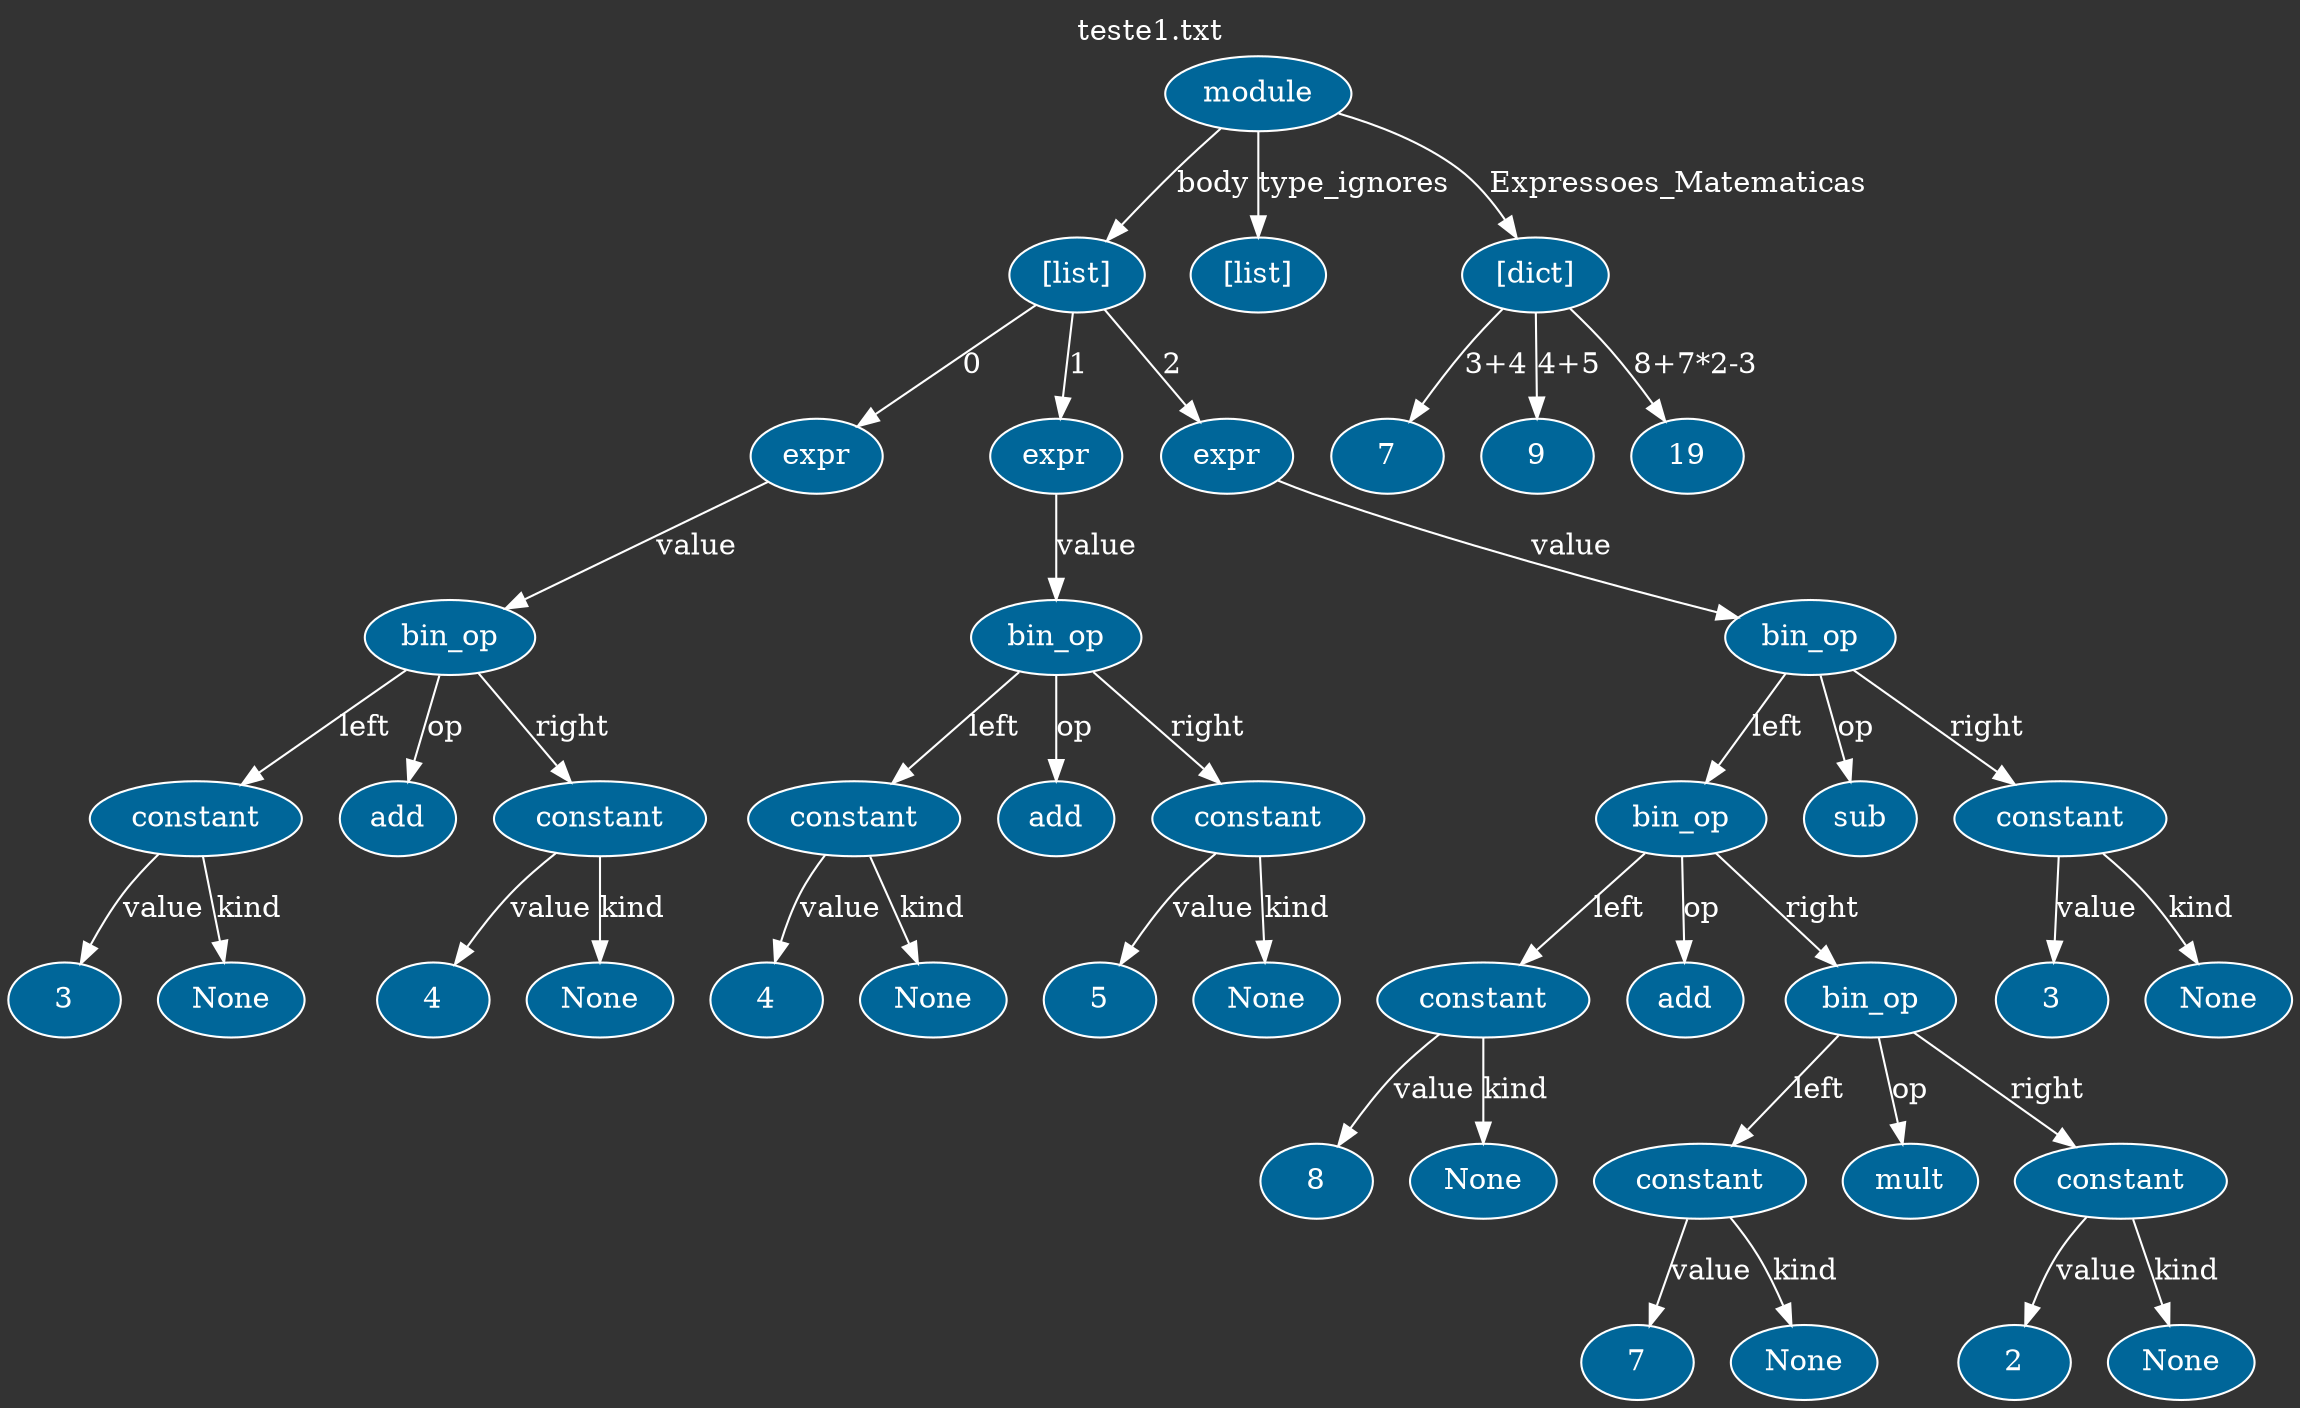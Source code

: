 digraph {
	graph [bgcolor="#333333" fontcolor=white label="teste1.txt" labelloc=t margin=0]
	node [color=white fillcolor="#006699" fontcolor=white style=filled]
	edge [color=white fontcolor=white]
	2855523251712 [label=module]
	2855523192320 [label="[list]"]
	2855523251904 [label=expr]
	2855523252096 [label=bin_op]
	2855523252480 [label=constant]
	"257e3dd8-6af1-43ad-a8b7-56f6882d5e73" [label=3]
	2855523252480 -> "257e3dd8-6af1-43ad-a8b7-56f6882d5e73" [label=value]
	"904d6bcb-8270-4754-8c32-cee1617ef053" [label=None]
	2855523252480 -> "904d6bcb-8270-4754-8c32-cee1617ef053" [label=kind]
	2855523252096 -> 2855523252480 [label=left]
	2855523251840 [label=add]
	2855523252096 -> 2855523251840 [label=op]
	2855523251968 [label=constant]
	"3f6896f3-f632-45c4-8650-792ce9cc0e47" [label=4]
	2855523251968 -> "3f6896f3-f632-45c4-8650-792ce9cc0e47" [label=value]
	"06d69a2d-71a5-426c-95f9-076640b2c72d" [label=None]
	2855523251968 -> "06d69a2d-71a5-426c-95f9-076640b2c72d" [label=kind]
	2855523252096 -> 2855523251968 [label=right]
	2855523251904 -> 2855523252096 [label=value]
	2855523192320 -> 2855523251904 [label=0]
	2855523252736 [label=expr]
	2855523251776 [label=bin_op]
	2855523252864 [label=constant]
	"f7a3a722-435d-4342-bf56-66c430fcd7e2" [label=4]
	2855523252864 -> "f7a3a722-435d-4342-bf56-66c430fcd7e2" [label=value]
	"f5cf65d8-fa42-4441-83ba-a13996ffa943" [label=None]
	2855523252864 -> "f5cf65d8-fa42-4441-83ba-a13996ffa943" [label=kind]
	2855523251776 -> 2855523252864 [label=left]
	2855523253824 [label=add]
	2855523251776 -> 2855523253824 [label=op]
	2855523254016 [label=constant]
	"5fe7a65b-4c83-4cb8-8eb8-6d207f9adada" [label=5]
	2855523254016 -> "5fe7a65b-4c83-4cb8-8eb8-6d207f9adada" [label=value]
	"1a7f363a-2be6-494c-b27a-b9bdf193b6bc" [label=None]
	2855523254016 -> "1a7f363a-2be6-494c-b27a-b9bdf193b6bc" [label=kind]
	2855523251776 -> 2855523254016 [label=right]
	2855523252736 -> 2855523251776 [label=value]
	2855523192320 -> 2855523252736 [label=1]
	2855523385472 [label=expr]
	2855523385664 [label=bin_op]
	2855523385792 [label=bin_op]
	2855523385920 [label=constant]
	"2b32529e-b387-427a-89c3-833d379b61d8" [label=8]
	2855523385920 -> "2b32529e-b387-427a-89c3-833d379b61d8" [label=value]
	"77ffc19d-74fa-4e61-b109-591f49df64af" [label=None]
	2855523385920 -> "77ffc19d-74fa-4e61-b109-591f49df64af" [label=kind]
	2855523385792 -> 2855523385920 [label=left]
	2855523386240 [label=add]
	2855523385792 -> 2855523386240 [label=op]
	2855523386432 [label=bin_op]
	2855523386560 [label=constant]
	"acc32ddb-bada-468c-ae9b-931955f6d043" [label=7]
	2855523386560 -> "acc32ddb-bada-468c-ae9b-931955f6d043" [label=value]
	"3e1eb9b2-bed6-4a27-a0b7-70d1fd16627e" [label=None]
	2855523386560 -> "3e1eb9b2-bed6-4a27-a0b7-70d1fd16627e" [label=kind]
	2855523386432 -> 2855523386560 [label=left]
	2855523386880 [label=mult]
	2855523386432 -> 2855523386880 [label=op]
	2855523387072 [label=constant]
	"0d5490e3-7518-4680-aadb-ed8dd91fa189" [label=2]
	2855523387072 -> "0d5490e3-7518-4680-aadb-ed8dd91fa189" [label=value]
	"57238d34-1a9d-46f9-bd25-58de7b8b46b1" [label=None]
	2855523387072 -> "57238d34-1a9d-46f9-bd25-58de7b8b46b1" [label=kind]
	2855523386432 -> 2855523387072 [label=right]
	2855523385792 -> 2855523386432 [label=right]
	2855523385664 -> 2855523385792 [label=left]
	2855523387392 [label=sub]
	2855523385664 -> 2855523387392 [label=op]
	2855523387712 [label=constant]
	"3b68dec1-3c1a-4829-a4c6-1d193a761ced" [label=3]
	2855523387712 -> "3b68dec1-3c1a-4829-a4c6-1d193a761ced" [label=value]
	"72fb3de9-d154-4f1d-ac74-6edd4e1135ec" [label=None]
	2855523387712 -> "72fb3de9-d154-4f1d-ac74-6edd4e1135ec" [label=kind]
	2855523385664 -> 2855523387712 [label=right]
	2855523385472 -> 2855523385664 [label=value]
	2855523192320 -> 2855523385472 [label=2]
	2855523251712 -> 2855523192320 [label=body]
	2855523048704 [label="[list]"]
	2855523251712 -> 2855523048704 [label=type_ignores]
	2855523389120 [label="[dict]"]
	"2cf49949-e4b4-4edc-837b-1eb63148d927" [label=7]
	2855523389120 -> "2cf49949-e4b4-4edc-837b-1eb63148d927" [label="3+4"]
	"6a87787d-80f3-481d-bdc6-abd25cdc82cb" [label=9]
	2855523389120 -> "6a87787d-80f3-481d-bdc6-abd25cdc82cb" [label="4+5"]
	"ba6dfd38-e16a-4eea-a864-b7f314c68865" [label=19]
	2855523389120 -> "ba6dfd38-e16a-4eea-a864-b7f314c68865" [label="8+7*2-3"]
	2855523251712 -> 2855523389120 [label=Expressoes_Matematicas]
}
